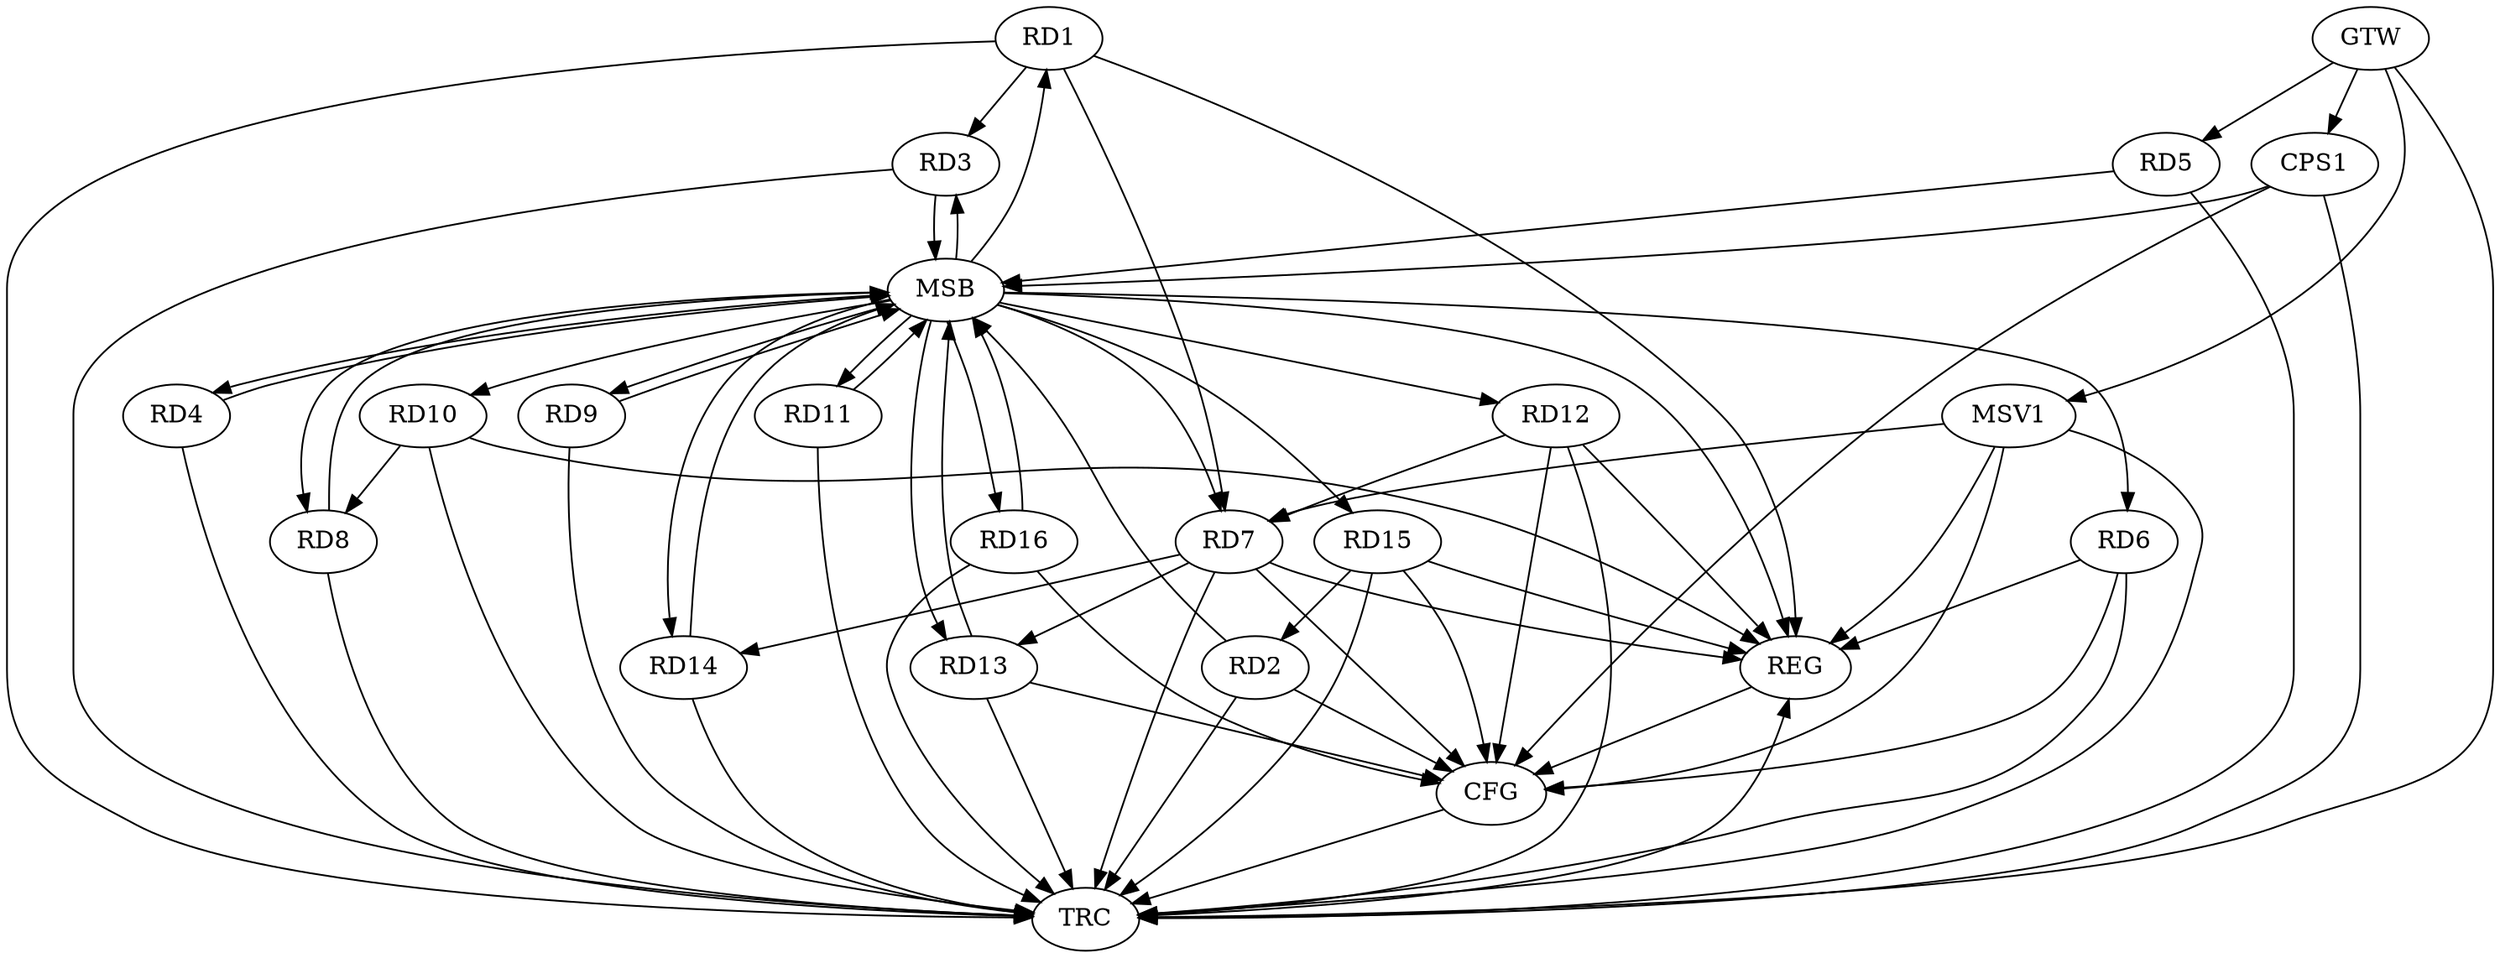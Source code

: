 strict digraph G {
  RD1 [ label="RD1" ];
  RD2 [ label="RD2" ];
  RD3 [ label="RD3" ];
  RD4 [ label="RD4" ];
  RD5 [ label="RD5" ];
  RD6 [ label="RD6" ];
  RD7 [ label="RD7" ];
  RD8 [ label="RD8" ];
  RD9 [ label="RD9" ];
  RD10 [ label="RD10" ];
  RD11 [ label="RD11" ];
  RD12 [ label="RD12" ];
  RD13 [ label="RD13" ];
  RD14 [ label="RD14" ];
  RD15 [ label="RD15" ];
  RD16 [ label="RD16" ];
  CPS1 [ label="CPS1" ];
  GTW [ label="GTW" ];
  REG [ label="REG" ];
  MSB [ label="MSB" ];
  CFG [ label="CFG" ];
  TRC [ label="TRC" ];
  MSV1 [ label="MSV1" ];
  RD1 -> RD3;
  RD1 -> RD7;
  RD15 -> RD2;
  RD12 -> RD7;
  RD7 -> RD13;
  RD7 -> RD14;
  RD10 -> RD8;
  GTW -> RD5;
  GTW -> CPS1;
  RD1 -> REG;
  RD6 -> REG;
  RD7 -> REG;
  RD10 -> REG;
  RD12 -> REG;
  RD15 -> REG;
  RD2 -> MSB;
  MSB -> RD3;
  MSB -> RD11;
  MSB -> REG;
  RD3 -> MSB;
  MSB -> RD9;
  MSB -> RD14;
  RD4 -> MSB;
  MSB -> RD10;
  RD5 -> MSB;
  MSB -> RD4;
  RD8 -> MSB;
  MSB -> RD7;
  RD9 -> MSB;
  MSB -> RD12;
  RD11 -> MSB;
  MSB -> RD8;
  MSB -> RD15;
  RD13 -> MSB;
  RD14 -> MSB;
  MSB -> RD1;
  MSB -> RD16;
  RD16 -> MSB;
  MSB -> RD6;
  MSB -> RD13;
  CPS1 -> MSB;
  RD2 -> CFG;
  CPS1 -> CFG;
  RD6 -> CFG;
  RD13 -> CFG;
  RD16 -> CFG;
  RD15 -> CFG;
  RD7 -> CFG;
  RD12 -> CFG;
  REG -> CFG;
  RD1 -> TRC;
  RD2 -> TRC;
  RD3 -> TRC;
  RD4 -> TRC;
  RD5 -> TRC;
  RD6 -> TRC;
  RD7 -> TRC;
  RD8 -> TRC;
  RD9 -> TRC;
  RD10 -> TRC;
  RD11 -> TRC;
  RD12 -> TRC;
  RD13 -> TRC;
  RD14 -> TRC;
  RD15 -> TRC;
  RD16 -> TRC;
  CPS1 -> TRC;
  GTW -> TRC;
  CFG -> TRC;
  TRC -> REG;
  MSV1 -> RD7;
  GTW -> MSV1;
  MSV1 -> REG;
  MSV1 -> TRC;
  MSV1 -> CFG;
}
